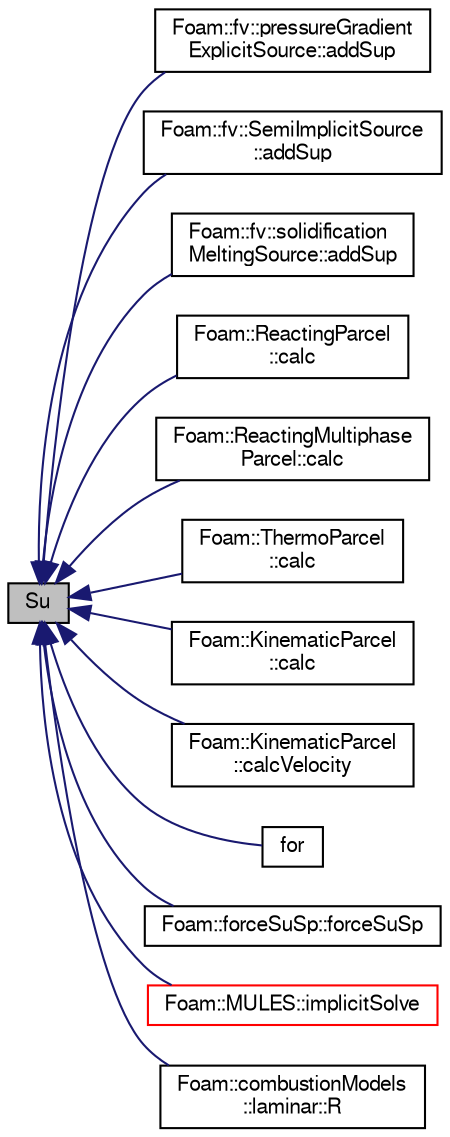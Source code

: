 digraph "Su"
{
  bgcolor="transparent";
  edge [fontname="FreeSans",fontsize="10",labelfontname="FreeSans",labelfontsize="10"];
  node [fontname="FreeSans",fontsize="10",shape=record];
  rankdir="LR";
  Node1 [label="Su",height=0.2,width=0.4,color="black", fillcolor="grey75", style="filled" fontcolor="black"];
  Node1 -> Node2 [dir="back",color="midnightblue",fontsize="10",style="solid",fontname="FreeSans"];
  Node2 [label="Foam::fv::pressureGradient\lExplicitSource::addSup",height=0.2,width=0.4,color="black",URL="$a01899.html#a921ab0aacd899760d7f4a2ec0b0241bd",tooltip="Add explicit contribution to momentum equation. "];
  Node1 -> Node3 [dir="back",color="midnightblue",fontsize="10",style="solid",fontname="FreeSans"];
  Node3 [label="Foam::fv::SemiImplicitSource\l::addSup",height=0.2,width=0.4,color="black",URL="$a02206.html#a1ee48a8055fa0cf69ffb5ed424c93bb5",tooltip="Add explicit contribution to equation. "];
  Node1 -> Node4 [dir="back",color="midnightblue",fontsize="10",style="solid",fontname="FreeSans"];
  Node4 [label="Foam::fv::solidification\lMeltingSource::addSup",height=0.2,width=0.4,color="black",URL="$a02302.html#a921ab0aacd899760d7f4a2ec0b0241bd",tooltip="Add implicit contribution to momentum equation. "];
  Node1 -> Node5 [dir="back",color="midnightblue",fontsize="10",style="solid",fontname="FreeSans"];
  Node5 [label="Foam::ReactingParcel\l::calc",height=0.2,width=0.4,color="black",URL="$a02030.html#a1c2aa9de8e2381d1a7be78bd687fd255",tooltip="Update parcel properties over the time interval. "];
  Node1 -> Node6 [dir="back",color="midnightblue",fontsize="10",style="solid",fontname="FreeSans"];
  Node6 [label="Foam::ReactingMultiphase\lParcel::calc",height=0.2,width=0.4,color="black",URL="$a02025.html#a1c2aa9de8e2381d1a7be78bd687fd255",tooltip="Update parcel properties over the time interval. "];
  Node1 -> Node7 [dir="back",color="midnightblue",fontsize="10",style="solid",fontname="FreeSans"];
  Node7 [label="Foam::ThermoParcel\l::calc",height=0.2,width=0.4,color="black",URL="$a02522.html#a1c2aa9de8e2381d1a7be78bd687fd255",tooltip="Update parcel properties over the time interval. "];
  Node1 -> Node8 [dir="back",color="midnightblue",fontsize="10",style="solid",fontname="FreeSans"];
  Node8 [label="Foam::KinematicParcel\l::calc",height=0.2,width=0.4,color="black",URL="$a01196.html#a1c2aa9de8e2381d1a7be78bd687fd255",tooltip="Update parcel properties over the time interval. "];
  Node1 -> Node9 [dir="back",color="midnightblue",fontsize="10",style="solid",fontname="FreeSans"];
  Node9 [label="Foam::KinematicParcel\l::calcVelocity",height=0.2,width=0.4,color="black",URL="$a01196.html#a4d5c4d86288326c298ef5949b4323a96"];
  Node1 -> Node10 [dir="back",color="midnightblue",fontsize="10",style="solid",fontname="FreeSans"];
  Node10 [label="for",height=0.2,width=0.4,color="black",URL="$a03179.html#ae9610aff8f04c828f9db802f66a18f67"];
  Node1 -> Node11 [dir="back",color="midnightblue",fontsize="10",style="solid",fontname="FreeSans"];
  Node11 [label="Foam::forceSuSp::forceSuSp",height=0.2,width=0.4,color="black",URL="$a00832.html#a324dbe4dcbfb258b953394ac878a2b33",tooltip="Construct given two components. "];
  Node1 -> Node12 [dir="back",color="midnightblue",fontsize="10",style="solid",fontname="FreeSans"];
  Node12 [label="Foam::MULES::implicitSolve",height=0.2,width=0.4,color="red",URL="$a10293.html#af3ebc5af31512182ee43a56e994f4aaf"];
  Node1 -> Node13 [dir="back",color="midnightblue",fontsize="10",style="solid",fontname="FreeSans"];
  Node13 [label="Foam::combustionModels\l::laminar::R",height=0.2,width=0.4,color="black",URL="$a01227.html#aab64164c8449a76ff5339e01eff834b9",tooltip="Fuel consumption rate matrix. "];
}
